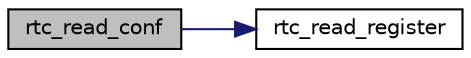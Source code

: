 digraph "rtc_read_conf"
{
 // LATEX_PDF_SIZE
  edge [fontname="Helvetica",fontsize="10",labelfontname="Helvetica",labelfontsize="10"];
  node [fontname="Helvetica",fontsize="10",shape=record];
  rankdir="LR";
  Node1 [label="rtc_read_conf",height=0.2,width=0.4,color="black", fillcolor="grey75", style="filled", fontcolor="black",tooltip="Prints the content of RTC registers A, B, C and D."];
  Node1 -> Node2 [color="midnightblue",fontsize="10",style="solid",fontname="Helvetica"];
  Node2 [label="rtc_read_register",height=0.2,width=0.4,color="black", fillcolor="white", style="filled",URL="$group__rtc.html#gaeb22f43773d6e29365a07f7f847dfbb9",tooltip="Reads data from a RTC register."];
}
